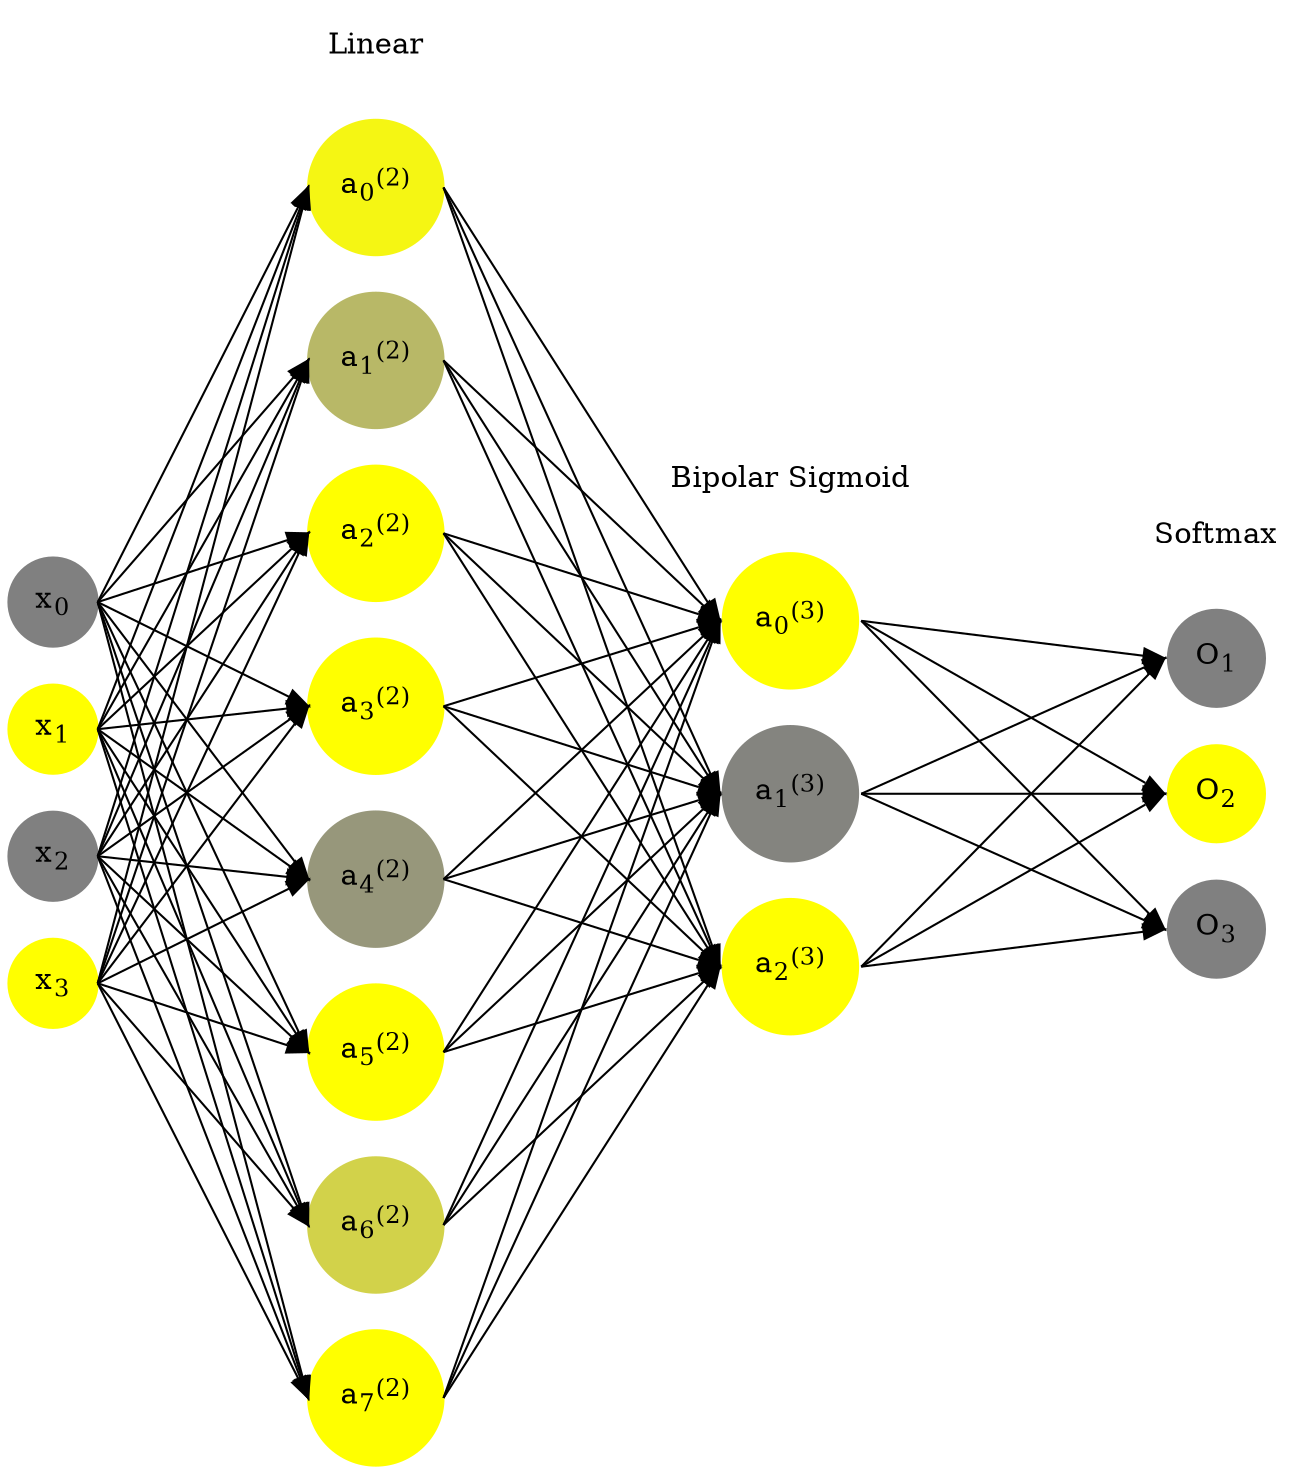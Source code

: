 digraph G {
	rankdir = LR;
	splines=false;
	edge[style=invis];
	ranksep= 1.4;
	{
	node [shape=circle, color="0.1667, 0.0, 0.5", style=filled, fillcolor="0.1667, 0.0, 0.5"];
	x0 [label=<x<sub>0</sub>>];
	}
	{
	node [shape=circle, color="0.1667, 1.0, 1.0", style=filled, fillcolor="0.1667, 1.0, 1.0"];
	x1 [label=<x<sub>1</sub>>];
	}
	{
	node [shape=circle, color="0.1667, 0.0, 0.5", style=filled, fillcolor="0.1667, 0.0, 0.5"];
	x2 [label=<x<sub>2</sub>>];
	}
	{
	node [shape=circle, color="0.1667, 1.0, 1.0", style=filled, fillcolor="0.1667, 1.0, 1.0"];
	x3 [label=<x<sub>3</sub>>];
	}
	{
	node [shape=circle, color="0.1667, 0.922039, 0.961019", style=filled, fillcolor="0.1667, 0.922039, 0.961019"];
	a02 [label=<a<sub>0</sub><sup>(2)</sup>>];
	}
	{
	node [shape=circle, color="0.1667, 0.440307, 0.720154", style=filled, fillcolor="0.1667, 0.440307, 0.720154"];
	a12 [label=<a<sub>1</sub><sup>(2)</sup>>];
	}
	{
	node [shape=circle, color="0.1667, 1.258643, 1.129321", style=filled, fillcolor="0.1667, 1.258643, 1.129321"];
	a22 [label=<a<sub>2</sub><sup>(2)</sup>>];
	}
	{
	node [shape=circle, color="0.1667, 2.050589, 1.525294", style=filled, fillcolor="0.1667, 2.050589, 1.525294"];
	a32 [label=<a<sub>3</sub><sup>(2)</sup>>];
	}
	{
	node [shape=circle, color="0.1667, 0.186411, 0.593205", style=filled, fillcolor="0.1667, 0.186411, 0.593205"];
	a42 [label=<a<sub>4</sub><sup>(2)</sup>>];
	}
	{
	node [shape=circle, color="0.1667, 2.003201, 1.501600", style=filled, fillcolor="0.1667, 2.003201, 1.501600"];
	a52 [label=<a<sub>5</sub><sup>(2)</sup>>];
	}
	{
	node [shape=circle, color="0.1667, 0.648335, 0.824167", style=filled, fillcolor="0.1667, 0.648335, 0.824167"];
	a62 [label=<a<sub>6</sub><sup>(2)</sup>>];
	}
	{
	node [shape=circle, color="0.1667, 1.380309, 1.190154", style=filled, fillcolor="0.1667, 1.380309, 1.190154"];
	a72 [label=<a<sub>7</sub><sup>(2)</sup>>];
	}
	{
	node [shape=circle, color="0.1667, 0.999258, 0.999629", style=filled, fillcolor="0.1667, 0.999258, 0.999629"];
	a03 [label=<a<sub>0</sub><sup>(3)</sup>>];
	}
	{
	node [shape=circle, color="0.1667, 0.036310, 0.518155", style=filled, fillcolor="0.1667, 0.036310, 0.518155"];
	a13 [label=<a<sub>1</sub><sup>(3)</sup>>];
	}
	{
	node [shape=circle, color="0.1667, 0.999408, 0.999704", style=filled, fillcolor="0.1667, 0.999408, 0.999704"];
	a23 [label=<a<sub>2</sub><sup>(3)</sup>>];
	}
	{
	node [shape=circle, color="0.1667, 0.0, 0.5", style=filled, fillcolor="0.1667, 0.0, 0.5"];
	O1 [label=<O<sub>1</sub>>];
	}
	{
	node [shape=circle, color="0.1667, 1.0, 1.0", style=filled, fillcolor="0.1667, 1.0, 1.0"];
	O2 [label=<O<sub>2</sub>>];
	}
	{
	node [shape=circle, color="0.1667, 0.0, 0.5", style=filled, fillcolor="0.1667, 0.0, 0.5"];
	O3 [label=<O<sub>3</sub>>];
	}
	{
	rank=same;
	x0->x1->x2->x3;
	}
	{
	rank=same;
	a02->a12->a22->a32->a42->a52->a62->a72;
	}
	{
	rank=same;
	a03->a13->a23;
	}
	{
	rank=same;
	O1->O2->O3;
	}
	l1 [shape=plaintext,label="Linear"];
	l1->a02;
	{rank=same; l1;a02};
	l2 [shape=plaintext,label="Bipolar Sigmoid"];
	l2->a03;
	{rank=same; l2;a03};
	l3 [shape=plaintext,label="Softmax"];
	l3->O1;
	{rank=same; l3;O1};
edge[style=solid, tailport=e, headport=w];
	{x0;x1;x2;x3} -> {a02;a12;a22;a32;a42;a52;a62;a72};
	{a02;a12;a22;a32;a42;a52;a62;a72} -> {a03;a13;a23};
	{a03;a13;a23} -> {O1,O2,O3};
}